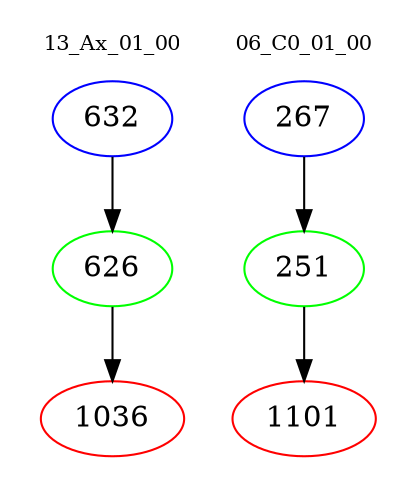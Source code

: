 digraph{
subgraph cluster_0 {
color = white
label = "13_Ax_01_00";
fontsize=10;
T0_632 [label="632", color="blue"]
T0_632 -> T0_626 [color="black"]
T0_626 [label="626", color="green"]
T0_626 -> T0_1036 [color="black"]
T0_1036 [label="1036", color="red"]
}
subgraph cluster_1 {
color = white
label = "06_C0_01_00";
fontsize=10;
T1_267 [label="267", color="blue"]
T1_267 -> T1_251 [color="black"]
T1_251 [label="251", color="green"]
T1_251 -> T1_1101 [color="black"]
T1_1101 [label="1101", color="red"]
}
}
